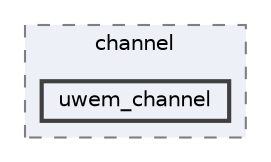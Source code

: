 digraph "uwem_channel"
{
 // LATEX_PDF_SIZE
  bgcolor="transparent";
  edge [fontname=Helvetica,fontsize=10,labelfontname=Helvetica,labelfontsize=10];
  node [fontname=Helvetica,fontsize=10,shape=box,height=0.2,width=0.4];
  compound=true
  subgraph clusterdir_8ac95ee73b297f858ba739c4bc53bfbe {
    graph [ bgcolor="#edf0f7", pencolor="grey50", label="channel", fontname=Helvetica,fontsize=10 style="filled,dashed", URL="dir_8ac95ee73b297f858ba739c4bc53bfbe.html",tooltip=""]
  dir_6203f9a7befdd99e6b1d472f9fa72755 [label="uwem_channel", fillcolor="#edf0f7", color="grey25", style="filled,bold", URL="dir_6203f9a7befdd99e6b1d472f9fa72755.html",tooltip=""];
  }
}
